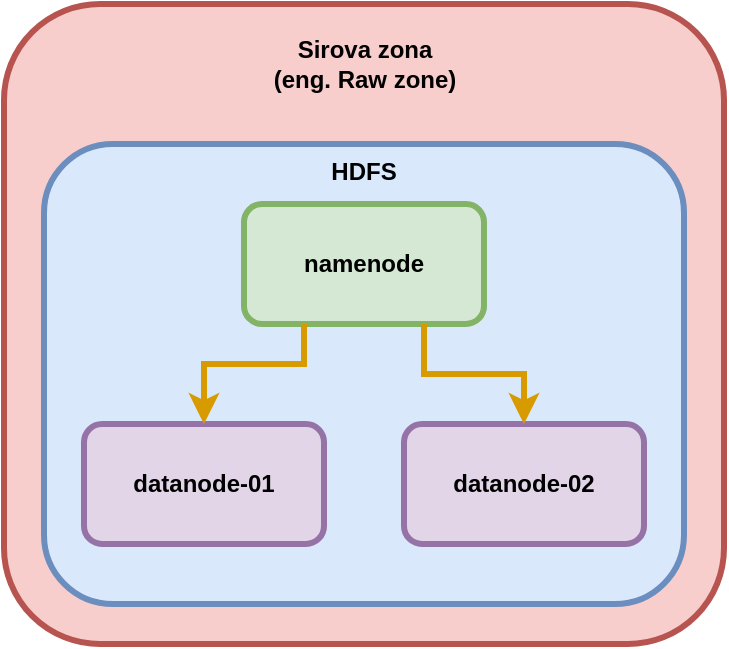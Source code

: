 <mxfile version="20.7.4" type="device"><diagram id="NlzJjyfxznGA3POGdw3R" name="Page-1"><mxGraphModel dx="1221" dy="594" grid="1" gridSize="10" guides="1" tooltips="1" connect="1" arrows="1" fold="1" page="1" pageScale="1" pageWidth="850" pageHeight="1100" math="0" shadow="0"><root><mxCell id="0"/><mxCell id="1" parent="0"/><mxCell id="pgCWvLJdZIQglcOo7b-Y-1" value="" style="group" vertex="1" connectable="0" parent="1"><mxGeometry x="120" y="120" width="360" height="320" as="geometry"/></mxCell><mxCell id="0H19ueCP2F2RY2DdgUO6-1" value="" style="rounded=1;whiteSpace=wrap;html=1;strokeWidth=3;fillColor=#f8cecc;strokeColor=#b85450;" parent="pgCWvLJdZIQglcOo7b-Y-1" vertex="1"><mxGeometry width="360" height="320" as="geometry"/></mxCell><mxCell id="0H19ueCP2F2RY2DdgUO6-2" value="&lt;b&gt;Sirova zona&lt;br&gt;(eng. Raw zone)&lt;/b&gt;" style="text;html=1;align=center;verticalAlign=middle;resizable=0;points=[];autosize=1;strokeColor=none;fillColor=none;" parent="pgCWvLJdZIQglcOo7b-Y-1" vertex="1"><mxGeometry x="125" y="10" width="110" height="40" as="geometry"/></mxCell><mxCell id="0H19ueCP2F2RY2DdgUO6-3" value="&lt;b&gt;HDFS&lt;/b&gt;" style="rounded=1;whiteSpace=wrap;html=1;verticalAlign=top;strokeWidth=3;fillColor=#dae8fc;strokeColor=#6c8ebf;" parent="pgCWvLJdZIQglcOo7b-Y-1" vertex="1"><mxGeometry x="20" y="70" width="320" height="230" as="geometry"/></mxCell><mxCell id="0H19ueCP2F2RY2DdgUO6-4" value="namenode" style="rounded=1;whiteSpace=wrap;html=1;fontStyle=1;strokeWidth=3;fillColor=#d5e8d4;strokeColor=#82b366;" parent="pgCWvLJdZIQglcOo7b-Y-1" vertex="1"><mxGeometry x="120" y="100" width="120" height="60" as="geometry"/></mxCell><mxCell id="0H19ueCP2F2RY2DdgUO6-5" value="datanode-01" style="rounded=1;whiteSpace=wrap;html=1;fontStyle=1;strokeWidth=3;fillColor=#e1d5e7;strokeColor=#9673a6;" parent="pgCWvLJdZIQglcOo7b-Y-1" vertex="1"><mxGeometry x="40" y="210" width="120" height="60" as="geometry"/></mxCell><mxCell id="0H19ueCP2F2RY2DdgUO6-7" style="edgeStyle=orthogonalEdgeStyle;rounded=0;orthogonalLoop=1;jettySize=auto;html=1;exitX=0.25;exitY=1;exitDx=0;exitDy=0;fontStyle=1;strokeWidth=3;fillColor=#ffe6cc;strokeColor=#d79b00;" parent="pgCWvLJdZIQglcOo7b-Y-1" source="0H19ueCP2F2RY2DdgUO6-4" target="0H19ueCP2F2RY2DdgUO6-5" edge="1"><mxGeometry relative="1" as="geometry"><Array as="points"><mxPoint x="150" y="180"/><mxPoint x="100" y="180"/></Array></mxGeometry></mxCell><mxCell id="0H19ueCP2F2RY2DdgUO6-6" value="datanode-02" style="rounded=1;whiteSpace=wrap;html=1;fontStyle=1;strokeWidth=3;fillColor=#e1d5e7;strokeColor=#9673a6;" parent="pgCWvLJdZIQglcOo7b-Y-1" vertex="1"><mxGeometry x="200" y="210" width="120" height="60" as="geometry"/></mxCell><mxCell id="0H19ueCP2F2RY2DdgUO6-8" style="edgeStyle=orthogonalEdgeStyle;rounded=0;orthogonalLoop=1;jettySize=auto;html=1;exitX=0.75;exitY=1;exitDx=0;exitDy=0;entryX=0.5;entryY=0;entryDx=0;entryDy=0;strokeWidth=3;fillColor=#ffe6cc;strokeColor=#d79b00;" parent="pgCWvLJdZIQglcOo7b-Y-1" source="0H19ueCP2F2RY2DdgUO6-4" target="0H19ueCP2F2RY2DdgUO6-6" edge="1"><mxGeometry relative="1" as="geometry"/></mxCell></root></mxGraphModel></diagram></mxfile>